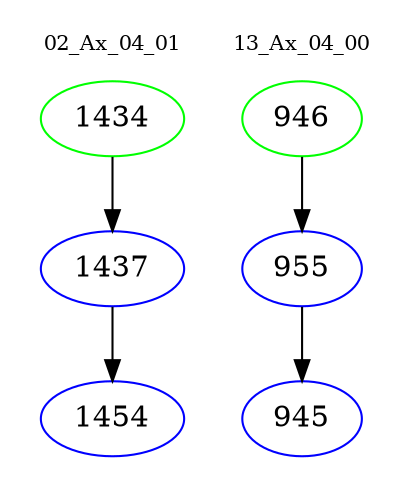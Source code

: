 digraph{
subgraph cluster_0 {
color = white
label = "02_Ax_04_01";
fontsize=10;
T0_1434 [label="1434", color="green"]
T0_1434 -> T0_1437 [color="black"]
T0_1437 [label="1437", color="blue"]
T0_1437 -> T0_1454 [color="black"]
T0_1454 [label="1454", color="blue"]
}
subgraph cluster_1 {
color = white
label = "13_Ax_04_00";
fontsize=10;
T1_946 [label="946", color="green"]
T1_946 -> T1_955 [color="black"]
T1_955 [label="955", color="blue"]
T1_955 -> T1_945 [color="black"]
T1_945 [label="945", color="blue"]
}
}
